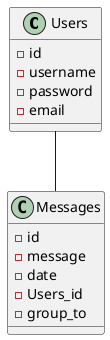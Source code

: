 @startuml Class diagram

class Users {
    - id
    - username
    - password
    - email
}

' group_to: Chat id al que se le envia el mensaje
class Messages{
    - id
    - message
    - date
    - Users_id
    - group_to
}

Users -- Messages

@enduml